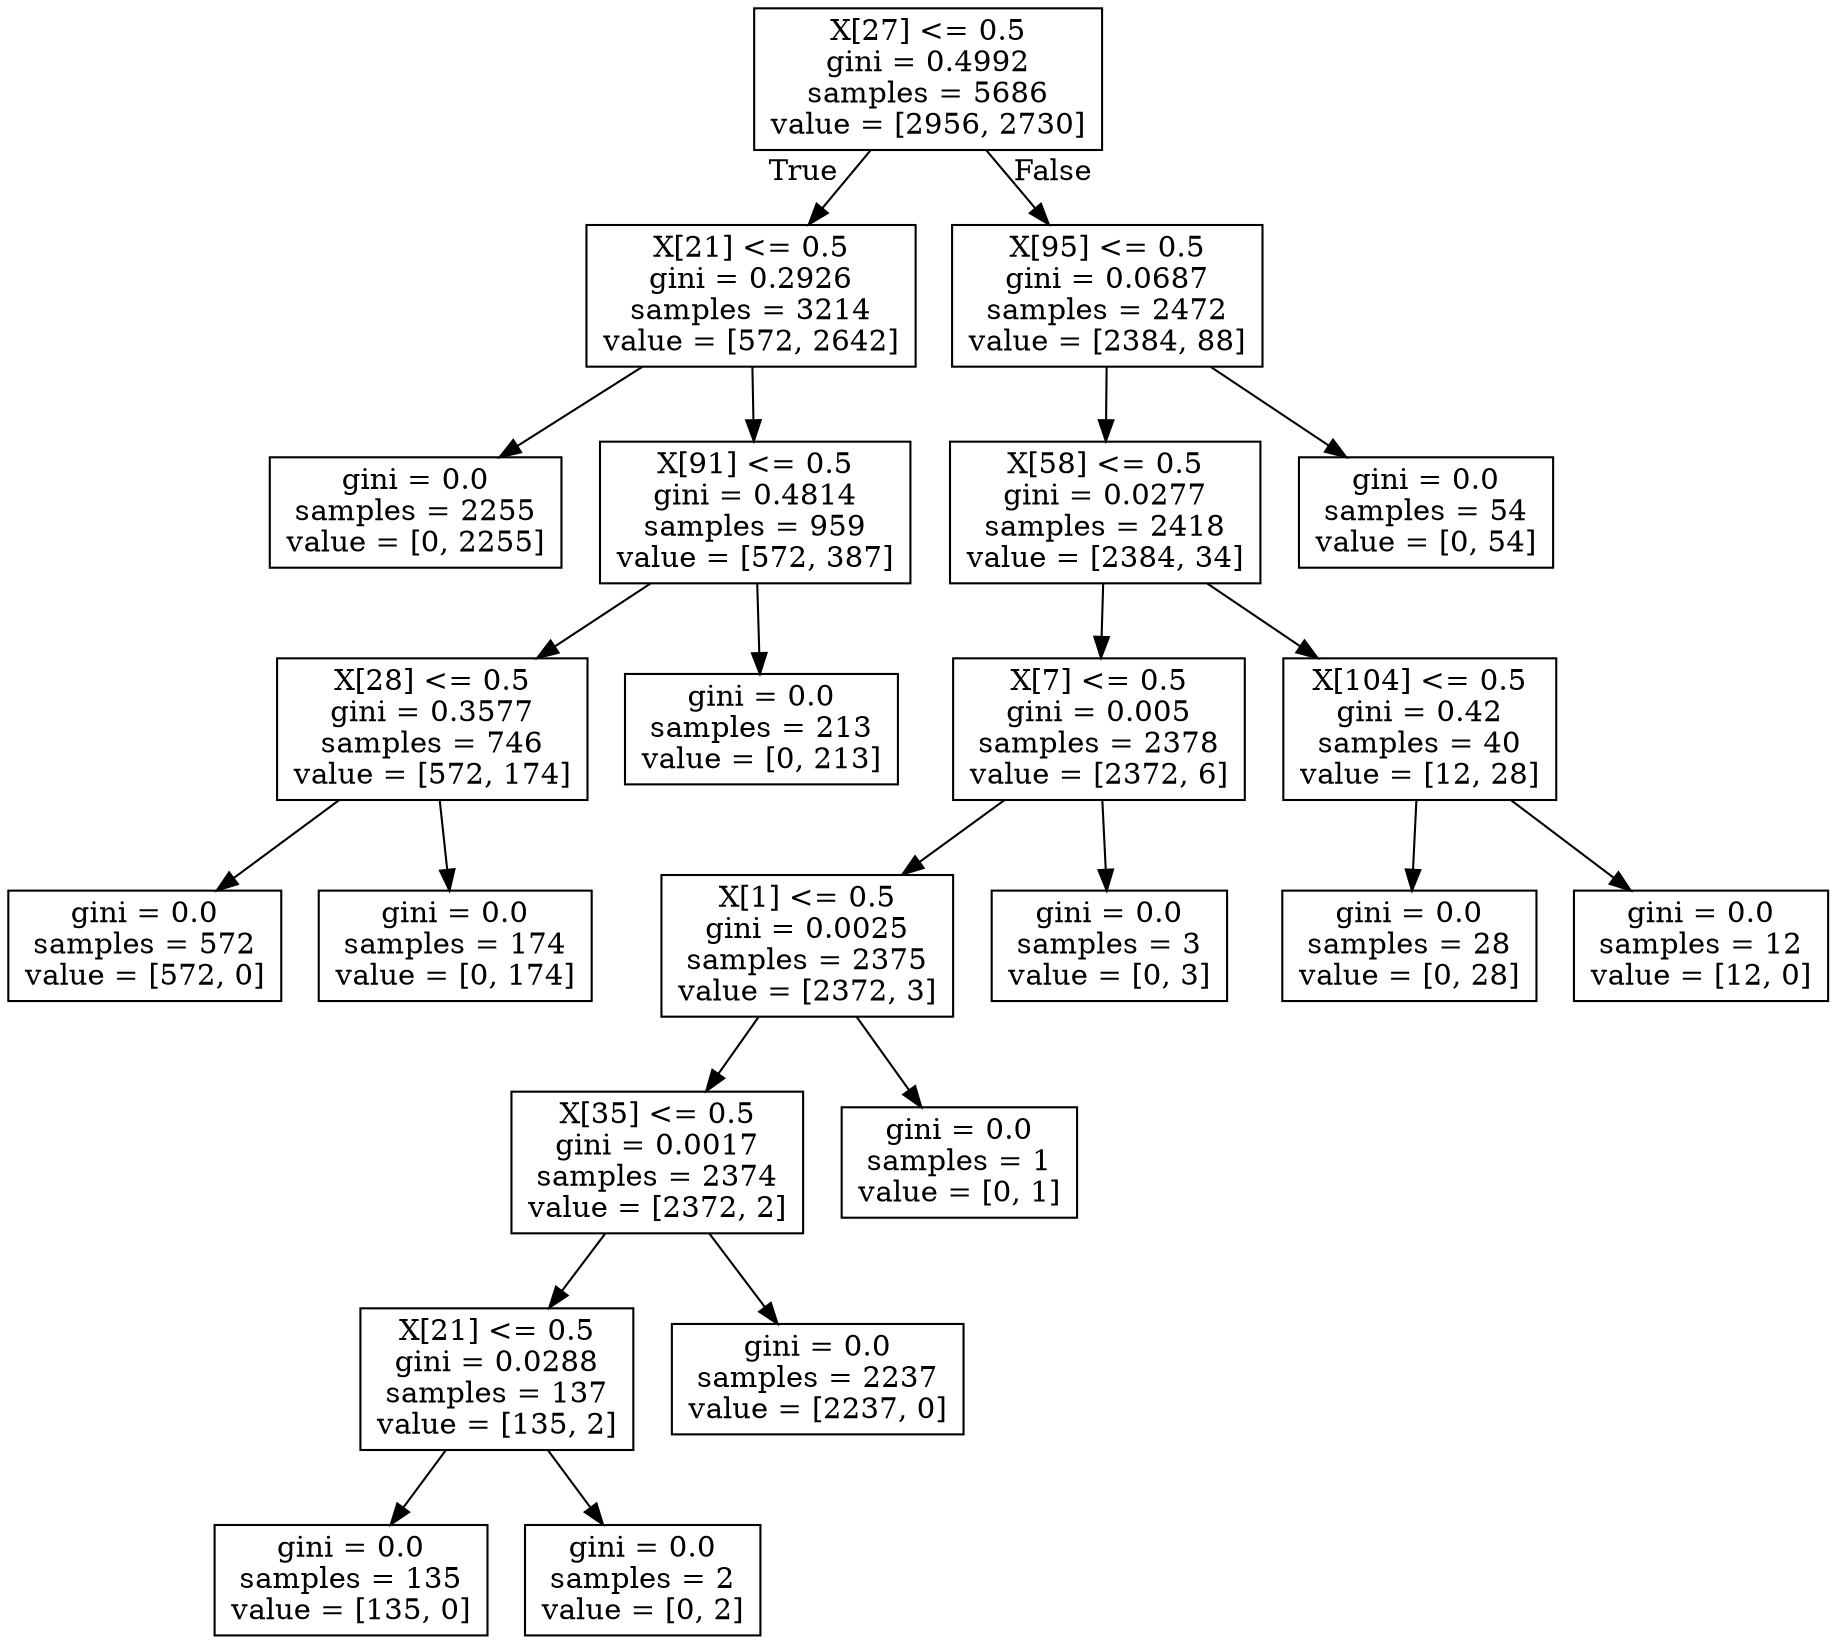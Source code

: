 digraph Tree {
node [shape=box] ;
0 [label="X[27] <= 0.5\ngini = 0.4992\nsamples = 5686\nvalue = [2956, 2730]"] ;
1 [label="X[21] <= 0.5\ngini = 0.2926\nsamples = 3214\nvalue = [572, 2642]"] ;
0 -> 1 [labeldistance=2.5, labelangle=45, headlabel="True"] ;
2 [label="gini = 0.0\nsamples = 2255\nvalue = [0, 2255]"] ;
1 -> 2 ;
3 [label="X[91] <= 0.5\ngini = 0.4814\nsamples = 959\nvalue = [572, 387]"] ;
1 -> 3 ;
4 [label="X[28] <= 0.5\ngini = 0.3577\nsamples = 746\nvalue = [572, 174]"] ;
3 -> 4 ;
5 [label="gini = 0.0\nsamples = 572\nvalue = [572, 0]"] ;
4 -> 5 ;
6 [label="gini = 0.0\nsamples = 174\nvalue = [0, 174]"] ;
4 -> 6 ;
7 [label="gini = 0.0\nsamples = 213\nvalue = [0, 213]"] ;
3 -> 7 ;
8 [label="X[95] <= 0.5\ngini = 0.0687\nsamples = 2472\nvalue = [2384, 88]"] ;
0 -> 8 [labeldistance=2.5, labelangle=-45, headlabel="False"] ;
9 [label="X[58] <= 0.5\ngini = 0.0277\nsamples = 2418\nvalue = [2384, 34]"] ;
8 -> 9 ;
10 [label="X[7] <= 0.5\ngini = 0.005\nsamples = 2378\nvalue = [2372, 6]"] ;
9 -> 10 ;
11 [label="X[1] <= 0.5\ngini = 0.0025\nsamples = 2375\nvalue = [2372, 3]"] ;
10 -> 11 ;
12 [label="X[35] <= 0.5\ngini = 0.0017\nsamples = 2374\nvalue = [2372, 2]"] ;
11 -> 12 ;
13 [label="X[21] <= 0.5\ngini = 0.0288\nsamples = 137\nvalue = [135, 2]"] ;
12 -> 13 ;
14 [label="gini = 0.0\nsamples = 135\nvalue = [135, 0]"] ;
13 -> 14 ;
15 [label="gini = 0.0\nsamples = 2\nvalue = [0, 2]"] ;
13 -> 15 ;
16 [label="gini = 0.0\nsamples = 2237\nvalue = [2237, 0]"] ;
12 -> 16 ;
17 [label="gini = 0.0\nsamples = 1\nvalue = [0, 1]"] ;
11 -> 17 ;
18 [label="gini = 0.0\nsamples = 3\nvalue = [0, 3]"] ;
10 -> 18 ;
19 [label="X[104] <= 0.5\ngini = 0.42\nsamples = 40\nvalue = [12, 28]"] ;
9 -> 19 ;
20 [label="gini = 0.0\nsamples = 28\nvalue = [0, 28]"] ;
19 -> 20 ;
21 [label="gini = 0.0\nsamples = 12\nvalue = [12, 0]"] ;
19 -> 21 ;
22 [label="gini = 0.0\nsamples = 54\nvalue = [0, 54]"] ;
8 -> 22 ;
}